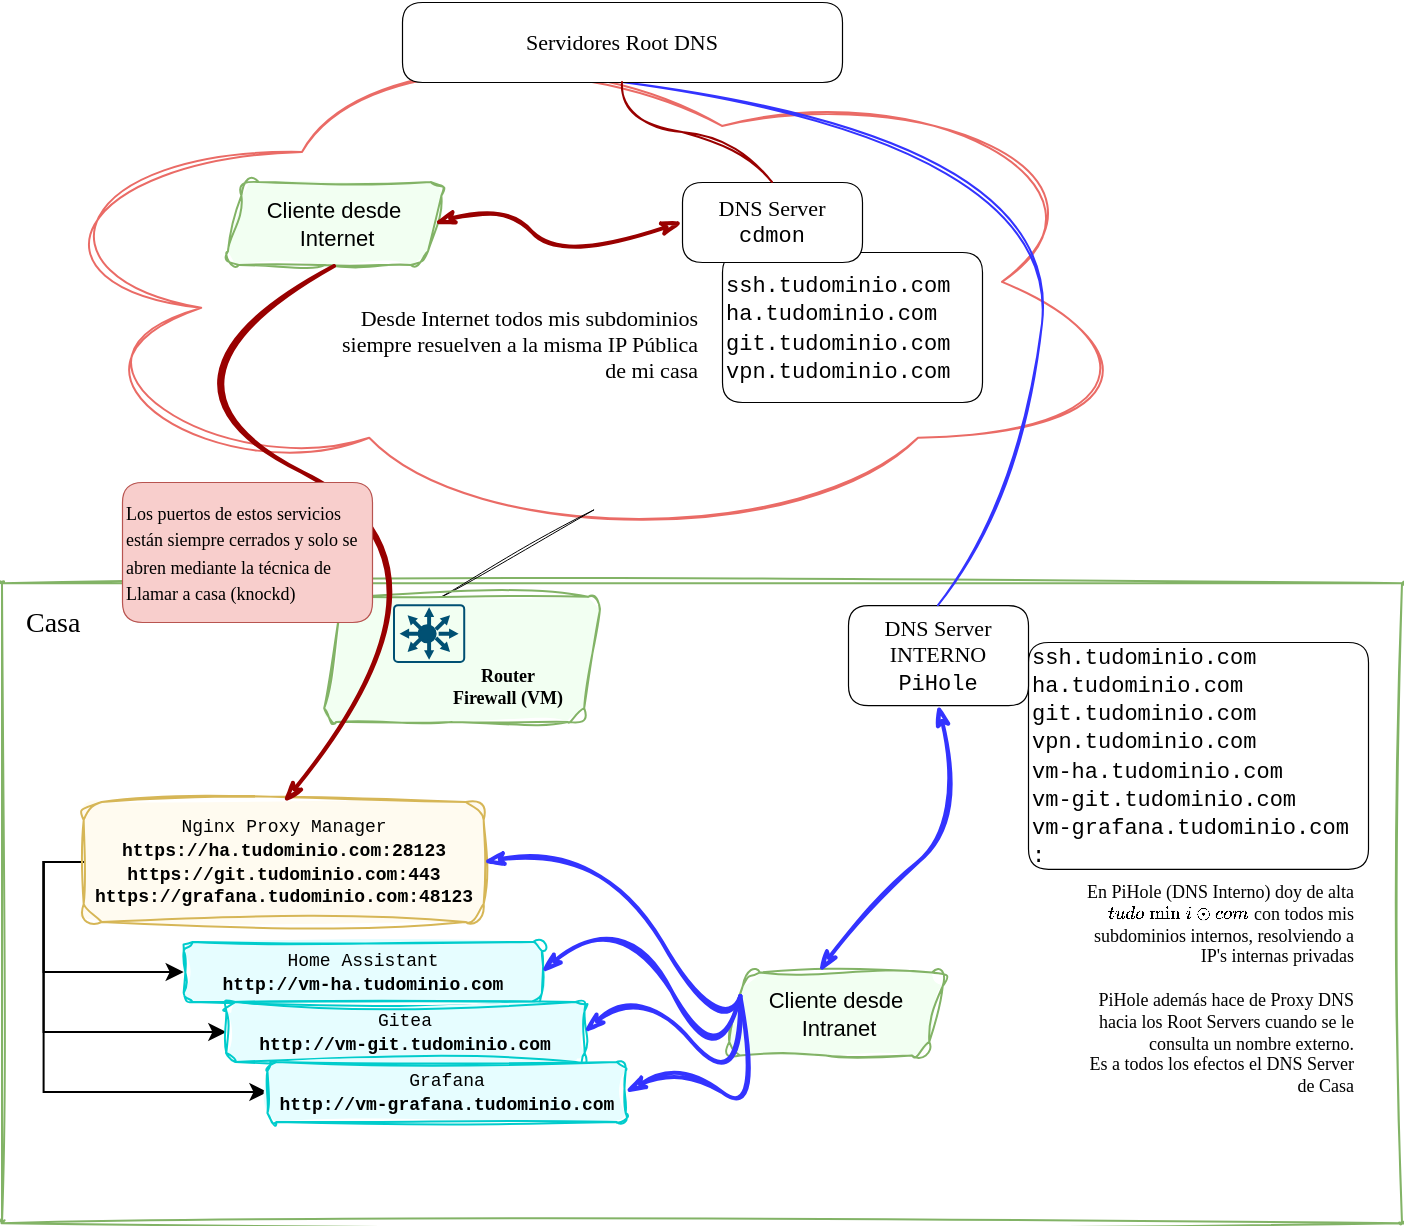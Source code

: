 <mxfile version="21.2.1" type="device">
  <diagram name="Page-1" id="sTeGwQV9_m6BofXgbJ5z">
    <mxGraphModel dx="839" dy="667" grid="1" gridSize="10" guides="1" tooltips="1" connect="1" arrows="1" fold="1" page="1" pageScale="1" pageWidth="1169" pageHeight="1654" math="0" shadow="0">
      <root>
        <mxCell id="0" />
        <mxCell id="1" parent="0" />
        <mxCell id="vNXa2KsQY14kPwiRae87-1" value="Casa" style="rounded=1;whiteSpace=wrap;html=1;align=left;spacingLeft=12;spacingTop=7;spacing=0;fontSize=14;fillColor=none;strokeColor=#82b366;verticalAlign=top;arcSize=0;strokeWidth=1;fontFamily=Verdana;sketch=1;curveFitting=1;jiggle=2;shadow=0;glass=0;fillStyle=auto;" parent="1" vertex="1">
          <mxGeometry x="50" y="340.58" width="700" height="320" as="geometry" />
        </mxCell>
        <mxCell id="z99PI1cJXAMRWRogK8VI-193" value="" style="ellipse;shape=cloud;whiteSpace=wrap;html=1;fillColor=none;strokeColor=#EA6B66;fontSize=16;sketch=1;curveFitting=1;jiggle=2;fontFamily=Verdana;labelPosition=center;verticalLabelPosition=middle;align=center;verticalAlign=middle;" parent="1" vertex="1">
          <mxGeometry x="60" y="60" width="560" height="259.86" as="geometry" />
        </mxCell>
        <mxCell id="z99PI1cJXAMRWRogK8VI-212" value="" style="rounded=0;orthogonalLoop=1;jettySize=auto;html=1;startArrow=none;startFill=0;startSize=2;endSize=2;endArrow=none;endFill=0;exitX=0.5;exitY=0;exitDx=0;exitDy=0;sketch=1;curveFitting=1;jiggle=2;entryX=0.51;entryY=0.938;entryDx=0;entryDy=0;entryPerimeter=0;strokeWidth=0.5;" parent="1" target="z99PI1cJXAMRWRogK8VI-193" edge="1">
          <mxGeometry relative="1" as="geometry">
            <mxPoint x="260.885" y="351.58" as="sourcePoint" />
            <mxPoint x="280" y="271.58" as="targetPoint" />
          </mxGeometry>
        </mxCell>
        <mxCell id="pu2SGln_cWuoecxfrxfS-2" value="&lt;div style=&quot;&quot;&gt;&lt;span style=&quot;font-family: &amp;quot;Courier New&amp;quot;; background-color: initial;&quot;&gt;ssh.tudominio.com&lt;/span&gt;&lt;br&gt;&lt;/div&gt;&lt;div style=&quot;&quot;&gt;&lt;span style=&quot;font-family: &amp;quot;Courier New&amp;quot;; background-color: initial;&quot;&gt;ha.tudominio.com&lt;/span&gt;&lt;/div&gt;&lt;div style=&quot;&quot;&gt;&lt;span style=&quot;font-family: &amp;quot;Courier New&amp;quot;; background-color: initial;&quot;&gt;git.tudominio.com&lt;/span&gt;&lt;/div&gt;&lt;div style=&quot;&quot;&gt;&lt;font face=&quot;Courier New&quot;&gt;vpn.tudominio.com&lt;/font&gt;&lt;/div&gt;" style="shape=parallelogram;perimeter=parallelogramPerimeter;whiteSpace=wrap;html=1;fixedSize=1;size=0;rounded=1;fontSize=11;strokeWidth=0.6;labelPosition=center;verticalLabelPosition=middle;align=left;verticalAlign=middle;" parent="1" vertex="1">
          <mxGeometry x="410" y="175" width="130" height="75" as="geometry" />
        </mxCell>
        <mxCell id="pu2SGln_cWuoecxfrxfS-3" value="&lt;div style=&quot;&quot;&gt;&lt;font face=&quot;Verdana&quot; data-font-src=&quot;https://fonts.googleapis.com/css?family=Rock+Salt&quot;&gt;DNS Server&lt;/font&gt;&lt;/div&gt;&lt;div style=&quot;&quot;&gt;&lt;font face=&quot;Courier New&quot; data-font-src=&quot;https://fonts.googleapis.com/css?family=Rock+Salt&quot;&gt;cdmon&lt;/font&gt;&lt;/div&gt;" style="shape=parallelogram;perimeter=parallelogramPerimeter;whiteSpace=wrap;html=1;fixedSize=1;size=0;rounded=1;fontSize=11;strokeWidth=0.6;labelPosition=center;verticalLabelPosition=middle;align=center;verticalAlign=middle;" parent="1" vertex="1">
          <mxGeometry x="390" y="140" width="90" height="40" as="geometry" />
        </mxCell>
        <mxCell id="pu2SGln_cWuoecxfrxfS-4" value="&lt;div style=&quot;&quot;&gt;&lt;span style=&quot;font-family: &amp;quot;Courier New&amp;quot;; background-color: initial;&quot;&gt;ssh.tudominio.com&lt;/span&gt;&lt;br&gt;&lt;/div&gt;&lt;div style=&quot;&quot;&gt;&lt;span style=&quot;font-family: &amp;quot;Courier New&amp;quot;; background-color: initial;&quot;&gt;ha.tudominio.com&lt;/span&gt;&lt;/div&gt;&lt;div style=&quot;&quot;&gt;&lt;span style=&quot;font-family: &amp;quot;Courier New&amp;quot;; background-color: initial;&quot;&gt;git.tudominio.com&lt;/span&gt;&lt;/div&gt;&lt;div style=&quot;&quot;&gt;&lt;font face=&quot;Courier New&quot;&gt;vpn.tudominio.com&lt;/font&gt;&lt;/div&gt;&lt;div style=&quot;&quot;&gt;&lt;font face=&quot;Courier New&quot;&gt;vm-ha.tudominio.com&lt;/font&gt;&lt;/div&gt;&lt;div style=&quot;&quot;&gt;&lt;font face=&quot;Courier New&quot;&gt;vm-git.tudominio.com&lt;/font&gt;&lt;/div&gt;&lt;div style=&quot;&quot;&gt;&lt;font face=&quot;Courier New&quot;&gt;vm-grafana.tudominio.com&lt;/font&gt;&lt;/div&gt;&lt;div style=&quot;&quot;&gt;&lt;font face=&quot;Courier New&quot;&gt;:&lt;/font&gt;&lt;/div&gt;" style="shape=parallelogram;perimeter=parallelogramPerimeter;whiteSpace=wrap;html=1;fixedSize=1;size=0;rounded=1;fontSize=11;strokeWidth=0.6;labelPosition=center;verticalLabelPosition=middle;align=left;verticalAlign=middle;" parent="1" vertex="1">
          <mxGeometry x="563" y="370" width="170" height="113.42" as="geometry" />
        </mxCell>
        <mxCell id="pu2SGln_cWuoecxfrxfS-5" value="&lt;div style=&quot;&quot;&gt;&lt;font face=&quot;Verdana&quot; data-font-src=&quot;https://fonts.googleapis.com/css?family=Rock+Salt&quot;&gt;DNS Server INTERNO&lt;/font&gt;&lt;/div&gt;&lt;div style=&quot;&quot;&gt;&lt;font face=&quot;Courier New&quot;&gt;PiHole&lt;/font&gt;&lt;/div&gt;" style="shape=parallelogram;perimeter=parallelogramPerimeter;whiteSpace=wrap;html=1;fixedSize=1;size=0;rounded=1;fontSize=11;strokeWidth=0.6;labelPosition=center;verticalLabelPosition=middle;align=center;verticalAlign=middle;" parent="1" vertex="1">
          <mxGeometry x="473" y="351.58" width="90" height="50" as="geometry" />
        </mxCell>
        <mxCell id="pu2SGln_cWuoecxfrxfS-7" value="Cliente desde&lt;br&gt;&amp;nbsp;Internet" style="shape=parallelogram;perimeter=parallelogramPerimeter;whiteSpace=wrap;html=1;fixedSize=1;size=10;rounded=1;sketch=1;curveFitting=1;jiggle=2;fontSize=11;strokeWidth=1;fillColor=#F2FFF2;strokeColor=#82b366;fillStyle=solid;arcSize=14;" parent="1" vertex="1">
          <mxGeometry x="161.33" y="140" width="110" height="41.52" as="geometry" />
        </mxCell>
        <mxCell id="pu2SGln_cWuoecxfrxfS-8" value="" style="endArrow=classicThin;html=1;entryX=1;entryY=0.5;entryDx=0;entryDy=0;curved=1;strokeColor=#990000;strokeWidth=2;sketch=1;curveFitting=1;jiggle=1;exitX=0;exitY=0.5;exitDx=0;exitDy=0;startArrow=classicThin;startFill=1;endFill=1;" parent="1" source="pu2SGln_cWuoecxfrxfS-3" target="pu2SGln_cWuoecxfrxfS-7" edge="1">
          <mxGeometry width="50" height="50" relative="1" as="geometry">
            <mxPoint x="261" y="425" as="sourcePoint" />
            <mxPoint x="145" y="205" as="targetPoint" />
            <Array as="points">
              <mxPoint x="330" y="180" />
              <mxPoint x="300" y="150" />
            </Array>
          </mxGeometry>
        </mxCell>
        <mxCell id="pu2SGln_cWuoecxfrxfS-9" value="&lt;div style=&quot;border-color: var(--border-color); color: rgb(0, 0, 0); font-size: 10px; font-style: normal; font-variant-ligatures: normal; font-variant-caps: normal; font-weight: 400; letter-spacing: normal; orphans: 2; text-indent: 0px; text-transform: none; widows: 2; word-spacing: 0px; -webkit-text-stroke-width: 0px; background-color: rgb(251, 251, 251); text-decoration-thickness: initial; text-decoration-style: initial; text-decoration-color: initial;&quot;&gt;&lt;/div&gt;&lt;font style=&quot;font-size: 11px;&quot;&gt;Desde Internet todos mis subdominios siempre resuelven a la misma IP Pública de mi casa&lt;/font&gt;" style="text;whiteSpace=wrap;html=1;fontSize=10;align=right;fontFamily=Verdana;" parent="1" vertex="1">
          <mxGeometry x="210" y="195" width="190" height="50" as="geometry" />
        </mxCell>
        <mxCell id="N-YsOx6hFJ3Ofn1LLEE7-2" style="edgeStyle=orthogonalEdgeStyle;rounded=0;orthogonalLoop=1;jettySize=auto;html=1;exitX=0;exitY=0.5;exitDx=0;exitDy=0;entryX=0;entryY=0.5;entryDx=0;entryDy=0;" parent="1" source="pu2SGln_cWuoecxfrxfS-16" target="pu2SGln_cWuoecxfrxfS-17" edge="1">
          <mxGeometry relative="1" as="geometry" />
        </mxCell>
        <mxCell id="N-YsOx6hFJ3Ofn1LLEE7-4" style="edgeStyle=orthogonalEdgeStyle;rounded=0;orthogonalLoop=1;jettySize=auto;html=1;exitX=0;exitY=0.5;exitDx=0;exitDy=0;entryX=0;entryY=0.5;entryDx=0;entryDy=0;" parent="1" source="pu2SGln_cWuoecxfrxfS-16" target="pu2SGln_cWuoecxfrxfS-22" edge="1">
          <mxGeometry relative="1" as="geometry" />
        </mxCell>
        <mxCell id="N-YsOx6hFJ3Ofn1LLEE7-6" style="edgeStyle=orthogonalEdgeStyle;rounded=0;orthogonalLoop=1;jettySize=auto;html=1;exitX=0;exitY=0.5;exitDx=0;exitDy=0;entryX=0;entryY=0.5;entryDx=0;entryDy=0;" parent="1" source="pu2SGln_cWuoecxfrxfS-16" target="pu2SGln_cWuoecxfrxfS-23" edge="1">
          <mxGeometry relative="1" as="geometry" />
        </mxCell>
        <mxCell id="pu2SGln_cWuoecxfrxfS-16" value="&lt;span style=&quot;border-color: var(--border-color); font-size: 9px; text-align: left; background-color: initial;&quot;&gt;&lt;font style=&quot;border-color: var(--border-color); font-size: 9px;&quot; face=&quot;Courier New&quot;&gt;Nginx Proxy Manager&lt;br&gt;&lt;b style=&quot;border-color: var(--border-color);&quot;&gt;https://ha.tudominio.com:28123&lt;br&gt;&lt;/b&gt;&lt;b style=&quot;border-color: var(--border-color);&quot;&gt;https://git.tudominio.com:443&lt;br&gt;&lt;/b&gt;&lt;b style=&quot;border-color: var(--border-color);&quot;&gt;https://grafana.tudominio.com:48123&lt;/b&gt;&lt;br&gt;&lt;/font&gt;&lt;/span&gt;" style="rounded=1;whiteSpace=wrap;html=1;sketch=1;curveFitting=1;jiggle=2;fillColor=#FFFBF0;strokeColor=#d6b656;fillStyle=solid;fontSize=9;" parent="1" vertex="1">
          <mxGeometry x="90.84" y="450" width="200" height="60" as="geometry" />
        </mxCell>
        <mxCell id="pu2SGln_cWuoecxfrxfS-17" value="&lt;span style=&quot;border-color: var(--border-color); font-size: 9px; text-align: left; background-color: initial;&quot;&gt;&lt;font style=&quot;border-color: var(--border-color); font-size: 9px;&quot; face=&quot;Courier New&quot;&gt;Home Assistant&lt;br&gt;&lt;b&gt;http://vm-ha.tudominio.com&lt;/b&gt;&lt;/font&gt;&lt;/span&gt;" style="rounded=1;whiteSpace=wrap;html=1;sketch=1;curveFitting=1;jiggle=2;fillColor=#E6FDFF;strokeColor=#00CCCC;fillStyle=solid;fontSize=9;" parent="1" vertex="1">
          <mxGeometry x="140.84" y="520" width="179.12" height="30" as="geometry" />
        </mxCell>
        <mxCell id="pu2SGln_cWuoecxfrxfS-18" value="Cliente desde&lt;br&gt;&amp;nbsp;Intranet" style="shape=parallelogram;perimeter=parallelogramPerimeter;whiteSpace=wrap;html=1;fixedSize=1;size=10;rounded=1;sketch=1;curveFitting=1;jiggle=2;fontSize=11;strokeWidth=1;fillColor=#F2FFF2;strokeColor=#82b366;fillStyle=solid;arcSize=14;" parent="1" vertex="1">
          <mxGeometry x="412" y="535.24" width="110" height="41.52" as="geometry" />
        </mxCell>
        <mxCell id="pu2SGln_cWuoecxfrxfS-19" value="" style="endArrow=classicThin;html=1;entryX=0.425;entryY=-0.015;entryDx=0;entryDy=0;curved=1;strokeColor=#3333FF;strokeWidth=2;sketch=1;curveFitting=1;jiggle=1;exitX=0.5;exitY=1;exitDx=0;exitDy=0;startArrow=classicThin;startFill=1;endFill=1;entryPerimeter=0;" parent="1" source="pu2SGln_cWuoecxfrxfS-5" target="pu2SGln_cWuoecxfrxfS-18" edge="1">
          <mxGeometry width="50" height="50" relative="1" as="geometry">
            <mxPoint x="354" y="173" as="sourcePoint" />
            <mxPoint x="218" y="204" as="targetPoint" />
            <Array as="points">
              <mxPoint x="533" y="460" />
              <mxPoint x="483" y="500" />
            </Array>
          </mxGeometry>
        </mxCell>
        <mxCell id="pu2SGln_cWuoecxfrxfS-21" value="" style="endArrow=none;html=1;entryX=0;entryY=0.25;entryDx=0;entryDy=0;curved=1;strokeColor=#3333FF;strokeWidth=2;sketch=1;curveFitting=1;jiggle=1;exitX=1;exitY=0.5;exitDx=0;exitDy=0;startArrow=classicThin;startFill=1;" parent="1" source="pu2SGln_cWuoecxfrxfS-16" target="pu2SGln_cWuoecxfrxfS-18" edge="1">
          <mxGeometry width="50" height="50" relative="1" as="geometry">
            <mxPoint x="530" y="677" as="sourcePoint" />
            <mxPoint x="454" y="540" as="targetPoint" />
            <Array as="points">
              <mxPoint x="350" y="470" />
              <mxPoint x="410" y="570" />
            </Array>
          </mxGeometry>
        </mxCell>
        <mxCell id="pu2SGln_cWuoecxfrxfS-22" value="&lt;span style=&quot;border-color: var(--border-color); font-size: 9px; text-align: left; background-color: initial;&quot;&gt;&lt;font style=&quot;border-color: var(--border-color); font-size: 9px;&quot; face=&quot;Courier New&quot;&gt;Gitea&lt;br&gt;&lt;b&gt;http://vm-git.tudominio.com&lt;/b&gt;&lt;/font&gt;&lt;/span&gt;" style="rounded=1;whiteSpace=wrap;html=1;sketch=1;curveFitting=1;jiggle=2;fillColor=#E6FDFF;strokeColor=#00CCCC;fillStyle=solid;fontSize=9;" parent="1" vertex="1">
          <mxGeometry x="162.17" y="550" width="179.12" height="30" as="geometry" />
        </mxCell>
        <mxCell id="pu2SGln_cWuoecxfrxfS-23" value="&lt;span style=&quot;border-color: var(--border-color); font-size: 9px; text-align: left; background-color: initial;&quot;&gt;&lt;font style=&quot;border-color: var(--border-color); font-size: 9px;&quot; face=&quot;Courier New&quot;&gt;Grafana&lt;br&gt;&lt;b&gt;http://vm-grafana.tudominio.com&lt;/b&gt;&lt;/font&gt;&lt;/span&gt;" style="rounded=1;whiteSpace=wrap;html=1;sketch=1;curveFitting=1;jiggle=2;fillColor=#E6FDFF;strokeColor=#00CCCC;fillStyle=solid;fontSize=9;" parent="1" vertex="1">
          <mxGeometry x="182.72" y="580" width="179.12" height="30" as="geometry" />
        </mxCell>
        <mxCell id="pu2SGln_cWuoecxfrxfS-24" value="" style="endArrow=none;html=1;entryX=0.5;entryY=0;entryDx=0;entryDy=0;curved=1;strokeColor=#3333FF;strokeWidth=1;sketch=1;curveFitting=1;jiggle=1;exitX=0.5;exitY=1;exitDx=0;exitDy=0;startArrow=none;startFill=0;endFill=0;" parent="1" source="pu2SGln_cWuoecxfrxfS-27" target="pu2SGln_cWuoecxfrxfS-5" edge="1">
          <mxGeometry width="50" height="50" relative="1" as="geometry">
            <mxPoint x="583" y="163.58" as="sourcePoint" />
            <mxPoint x="587" y="340.58" as="targetPoint" />
            <Array as="points">
              <mxPoint x="580" y="120" />
              <mxPoint x="560" y="301.58" />
            </Array>
          </mxGeometry>
        </mxCell>
        <mxCell id="pu2SGln_cWuoecxfrxfS-27" value="&lt;div style=&quot;&quot;&gt;&lt;span style=&quot;background-color: initial;&quot;&gt;&lt;font face=&quot;Verdana&quot;&gt;Servidores Root DNS&lt;/font&gt;&lt;/span&gt;&lt;br&gt;&lt;/div&gt;" style="shape=parallelogram;perimeter=parallelogramPerimeter;whiteSpace=wrap;html=1;fixedSize=1;size=0;rounded=1;fontSize=11;strokeWidth=0.6;labelPosition=center;verticalLabelPosition=middle;align=center;verticalAlign=middle;" parent="1" vertex="1">
          <mxGeometry x="250.0" y="50" width="220" height="40" as="geometry" />
        </mxCell>
        <mxCell id="pu2SGln_cWuoecxfrxfS-29" value="" style="endArrow=none;html=1;entryX=0.5;entryY=0;entryDx=0;entryDy=0;curved=1;strokeColor=#990000;strokeWidth=1;sketch=1;curveFitting=1;jiggle=1;exitX=0.5;exitY=1;exitDx=0;exitDy=0;startArrow=none;startFill=0;endFill=0;" parent="1" source="pu2SGln_cWuoecxfrxfS-27" target="pu2SGln_cWuoecxfrxfS-3" edge="1">
          <mxGeometry width="50" height="50" relative="1" as="geometry">
            <mxPoint x="457" y="110" as="sourcePoint" />
            <mxPoint x="605" y="362" as="targetPoint" />
            <Array as="points">
              <mxPoint x="360" y="110" />
              <mxPoint x="420" y="120" />
            </Array>
          </mxGeometry>
        </mxCell>
        <mxCell id="pu2SGln_cWuoecxfrxfS-30" value="&lt;div style=&quot;border-color: var(--border-color); color: rgb(0, 0, 0); font-size: 9px; font-style: normal; font-variant-ligatures: normal; font-variant-caps: normal; font-weight: 400; letter-spacing: normal; orphans: 2; text-indent: 0px; text-transform: none; widows: 2; word-spacing: 0px; -webkit-text-stroke-width: 0px; background-color: rgb(251, 251, 251); text-decoration-thickness: initial; text-decoration-style: initial; text-decoration-color: initial;&quot;&gt;&lt;/div&gt;&lt;font style=&quot;font-size: 9px;&quot;&gt;En PiHole (DNS Interno) doy de alta `tudominio.com` con todos mis subdominios internos, resolviendo a IP&#39;s internas privadas&lt;br style=&quot;font-size: 9px;&quot;&gt;&lt;br style=&quot;font-size: 9px;&quot;&gt;PiHole además hace de Proxy DNS hacia los Root Servers cuando se le consulta un nombre externo.&lt;br&gt;Es a todos los efectos el DNS Server de Casa&lt;br style=&quot;font-size: 9px;&quot;&gt;&lt;/font&gt;" style="text;whiteSpace=wrap;html=1;fontSize=9;align=right;fontFamily=Verdana;" parent="1" vertex="1">
          <mxGeometry x="585" y="483.42" width="143" height="120" as="geometry" />
        </mxCell>
        <mxCell id="pu2SGln_cWuoecxfrxfS-31" value="" style="endArrow=none;html=1;curved=1;strokeColor=#3333FF;strokeWidth=2;sketch=1;curveFitting=1;jiggle=1;exitX=1;exitY=0.5;exitDx=0;exitDy=0;startArrow=classicThin;startFill=1;entryX=0;entryY=0.25;entryDx=0;entryDy=0;" parent="1" source="pu2SGln_cWuoecxfrxfS-17" target="pu2SGln_cWuoecxfrxfS-18" edge="1">
          <mxGeometry width="50" height="50" relative="1" as="geometry">
            <mxPoint x="300" y="480" as="sourcePoint" />
            <mxPoint x="450" y="590" as="targetPoint" />
            <Array as="points">
              <mxPoint x="360" y="500" />
              <mxPoint x="410" y="590" />
            </Array>
          </mxGeometry>
        </mxCell>
        <mxCell id="pu2SGln_cWuoecxfrxfS-32" value="" style="endArrow=none;html=1;curved=1;strokeColor=#3333FF;strokeWidth=2;sketch=1;curveFitting=1;jiggle=1;exitX=1;exitY=0.5;exitDx=0;exitDy=0;startArrow=classicThin;startFill=1;entryX=0;entryY=0.25;entryDx=0;entryDy=0;" parent="1" source="pu2SGln_cWuoecxfrxfS-22" target="pu2SGln_cWuoecxfrxfS-18" edge="1">
          <mxGeometry width="50" height="50" relative="1" as="geometry">
            <mxPoint x="329" y="535" as="sourcePoint" />
            <mxPoint x="450" y="590" as="targetPoint" />
            <Array as="points">
              <mxPoint x="370" y="540" />
              <mxPoint x="420" y="600" />
            </Array>
          </mxGeometry>
        </mxCell>
        <mxCell id="pu2SGln_cWuoecxfrxfS-33" value="" style="endArrow=none;html=1;curved=1;strokeColor=#3333FF;strokeWidth=2;sketch=1;curveFitting=1;jiggle=1;exitX=1;exitY=0.5;exitDx=0;exitDy=0;startArrow=classicThin;startFill=1;entryX=0;entryY=0.25;entryDx=0;entryDy=0;" parent="1" source="pu2SGln_cWuoecxfrxfS-23" target="pu2SGln_cWuoecxfrxfS-18" edge="1">
          <mxGeometry width="50" height="50" relative="1" as="geometry">
            <mxPoint x="350" y="565" as="sourcePoint" />
            <mxPoint x="450" y="590" as="targetPoint" />
            <Array as="points">
              <mxPoint x="390" y="580" />
              <mxPoint x="430" y="610" />
            </Array>
          </mxGeometry>
        </mxCell>
        <mxCell id="oq7CgVc_mKagQm36tLaV-2" value="" style="shape=parallelogram;perimeter=parallelogramPerimeter;whiteSpace=wrap;html=1;fixedSize=1;size=10.0;rounded=1;fontSize=11;strokeWidth=1;sketch=1;curveFitting=1;jiggle=2;fillColor=#F2FFF2;strokeColor=#82b366;fillStyle=solid;arcSize=14;" vertex="1" parent="1">
          <mxGeometry x="210" y="347.42" width="140" height="62.58" as="geometry" />
        </mxCell>
        <mxCell id="oq7CgVc_mKagQm36tLaV-3" value="&lt;b style=&quot;border-color: var(--border-color); color: rgb(0, 0, 0); font-family: Verdana; font-size: 9px; font-style: normal; font-variant-ligatures: normal; font-variant-caps: normal; letter-spacing: normal; orphans: 2; text-indent: 0px; text-transform: none; widows: 2; word-spacing: 0px; -webkit-text-stroke-width: 0px; background-color: initial; text-decoration-thickness: initial; text-decoration-style: initial; text-decoration-color: initial;&quot;&gt;Router&lt;br style=&quot;font-size: 9px;&quot;&gt;&lt;/b&gt;&lt;b style=&quot;border-color: var(--border-color); color: rgb(0, 0, 0); font-family: Verdana; font-size: 9px; font-style: normal; font-variant-ligatures: normal; font-variant-caps: normal; letter-spacing: normal; orphans: 2; text-indent: 0px; text-transform: none; widows: 2; word-spacing: 0px; -webkit-text-stroke-width: 0px; background-color: initial; text-decoration-thickness: initial; text-decoration-style: initial; text-decoration-color: initial;&quot;&gt;Firewall&amp;nbsp;&lt;/b&gt;&lt;b style=&quot;border-color: var(--border-color); color: rgb(0, 0, 0); font-family: Verdana; font-size: 9px; font-style: normal; font-variant-ligatures: normal; font-variant-caps: normal; letter-spacing: normal; orphans: 2; text-indent: 0px; text-transform: none; widows: 2; word-spacing: 0px; -webkit-text-stroke-width: 0px; background-color: initial; text-decoration-thickness: initial; text-decoration-style: initial; text-decoration-color: initial;&quot;&gt;(VM)&lt;/b&gt;" style="text;whiteSpace=wrap;html=1;align=center;fontSize=9;" vertex="1" parent="1">
          <mxGeometry x="253.28" y="374.86" width="100" height="44.14" as="geometry" />
        </mxCell>
        <mxCell id="oq7CgVc_mKagQm36tLaV-16" value="" style="endArrow=none;html=1;entryX=0.5;entryY=1;entryDx=0;entryDy=0;curved=1;strokeColor=#990000;strokeWidth=2;sketch=1;curveFitting=1;jiggle=1;exitX=0.5;exitY=0;exitDx=0;exitDy=0;startArrow=classicThin;startFill=1;" edge="1" parent="1">
          <mxGeometry width="50" height="50" relative="1" as="geometry">
            <mxPoint x="191" y="450" as="sourcePoint" />
            <mxPoint x="216" y="182" as="targetPoint" />
            <Array as="points">
              <mxPoint x="290" y="330" />
              <mxPoint x="110" y="240" />
            </Array>
          </mxGeometry>
        </mxCell>
        <mxCell id="oq7CgVc_mKagQm36tLaV-17" value="&lt;div style=&quot;&quot;&gt;&lt;font style=&quot;font-size: 9px;&quot; face=&quot;Verdana&quot;&gt;Los puertos de estos servicios están siempre cerrados y solo se abren mediante la técnica de Llamar a casa (knockd)&lt;/font&gt;&lt;/div&gt;" style="shape=parallelogram;perimeter=parallelogramPerimeter;whiteSpace=wrap;html=1;fixedSize=1;size=0;rounded=1;fontSize=11;strokeWidth=0.6;labelPosition=center;verticalLabelPosition=middle;align=left;verticalAlign=middle;fillColor=#f8cecc;strokeColor=#b85450;" vertex="1" parent="1">
          <mxGeometry x="110" y="290" width="125" height="70" as="geometry" />
        </mxCell>
        <mxCell id="oq7CgVc_mKagQm36tLaV-18" value="" style="group;" vertex="1" connectable="0" parent="1">
          <mxGeometry x="246" y="351.58" width="35.11" height="28.42" as="geometry" />
        </mxCell>
        <mxCell id="oq7CgVc_mKagQm36tLaV-19" value="" style="rounded=1;whiteSpace=wrap;html=1;fillColor=none;arcSize=7;strokeColor=#005073;container=0;" vertex="1" parent="oq7CgVc_mKagQm36tLaV-18">
          <mxGeometry width="35.11" height="28.42" as="geometry" />
        </mxCell>
        <mxCell id="oq7CgVc_mKagQm36tLaV-20" value="" style="group" vertex="1" connectable="0" parent="oq7CgVc_mKagQm36tLaV-18">
          <mxGeometry x="3.862" y="2.964" width="27.386" height="22.492" as="geometry" />
        </mxCell>
        <mxCell id="oq7CgVc_mKagQm36tLaV-21" value="" style="shape=singleArrow;whiteSpace=wrap;html=1;fillColor=#005073;arrowWidth=0.283;arrowSize=0.381;strokeColor=#005073;container=0;rotation=-45;" vertex="1" parent="oq7CgVc_mKagQm36tLaV-20">
          <mxGeometry x="16.221" y="4.104" width="8.426" height="3.41" as="geometry" />
        </mxCell>
        <mxCell id="oq7CgVc_mKagQm36tLaV-22" value="" style="ellipse;whiteSpace=wrap;html=1;aspect=fixed;fillColor=#005073;strokeColor=#005073;" vertex="1" parent="oq7CgVc_mKagQm36tLaV-20">
          <mxGeometry x="8.426" y="7.031" width="8.526" height="8.526" as="geometry" />
        </mxCell>
        <mxCell id="oq7CgVc_mKagQm36tLaV-23" value="" style="shape=singleArrow;whiteSpace=wrap;html=1;fillColor=#005073;arrowWidth=0.283;arrowSize=0.381;strokeColor=#005073;container=0;rotation=0;" vertex="1" parent="oq7CgVc_mKagQm36tLaV-20">
          <mxGeometry x="18.959" y="9.589" width="8.426" height="3.41" as="geometry" />
        </mxCell>
        <mxCell id="oq7CgVc_mKagQm36tLaV-24" value="" style="shape=singleArrow;whiteSpace=wrap;html=1;fillColor=#005073;arrowWidth=0.283;arrowSize=0.381;strokeColor=#005073;container=0;rotation=45;" vertex="1" parent="oq7CgVc_mKagQm36tLaV-20">
          <mxGeometry x="16.221" y="14.989" width="8.426" height="3.41" as="geometry" />
        </mxCell>
        <mxCell id="oq7CgVc_mKagQm36tLaV-25" value="" style="shape=singleArrow;whiteSpace=wrap;html=1;fillColor=#005073;arrowWidth=0.283;arrowSize=0.381;strokeColor=#005073;container=0;rotation=-135;" vertex="1" parent="oq7CgVc_mKagQm36tLaV-20">
          <mxGeometry x="2.458" y="4.104" width="8.426" height="3.41" as="geometry" />
        </mxCell>
        <mxCell id="oq7CgVc_mKagQm36tLaV-26" value="" style="shape=singleArrow;whiteSpace=wrap;html=1;fillColor=#005073;arrowWidth=0.283;arrowSize=0.381;strokeColor=#005073;container=0;rotation=-180;" vertex="1" parent="oq7CgVc_mKagQm36tLaV-20">
          <mxGeometry y="9.589" width="8.426" height="3.41" as="geometry" />
        </mxCell>
        <mxCell id="oq7CgVc_mKagQm36tLaV-27" value="" style="shape=singleArrow;whiteSpace=wrap;html=1;fillColor=#005073;arrowWidth=0.283;arrowSize=0.381;strokeColor=#005073;container=0;rotation=-225;flipH=0;flipV=0;" vertex="1" parent="oq7CgVc_mKagQm36tLaV-20">
          <mxGeometry x="2.458" y="14.989" width="8.426" height="3.41" as="geometry" />
        </mxCell>
        <mxCell id="oq7CgVc_mKagQm36tLaV-28" value="" style="shape=singleArrow;whiteSpace=wrap;html=1;fillColor=#005073;arrowWidth=0.283;arrowSize=0.381;strokeColor=#005073;container=0;rotation=-90;" vertex="1" parent="oq7CgVc_mKagQm36tLaV-20">
          <mxGeometry x="9.48" y="1.705" width="8.426" height="3.41" as="geometry" />
        </mxCell>
        <mxCell id="oq7CgVc_mKagQm36tLaV-29" value="" style="shape=singleArrow;whiteSpace=wrap;html=1;fillColor=#005073;arrowWidth=0.283;arrowSize=0.381;strokeColor=#005073;container=0;rotation=90;" vertex="1" parent="oq7CgVc_mKagQm36tLaV-20">
          <mxGeometry x="9.48" y="17.376" width="8.426" height="3.41" as="geometry" />
        </mxCell>
      </root>
    </mxGraphModel>
  </diagram>
</mxfile>
